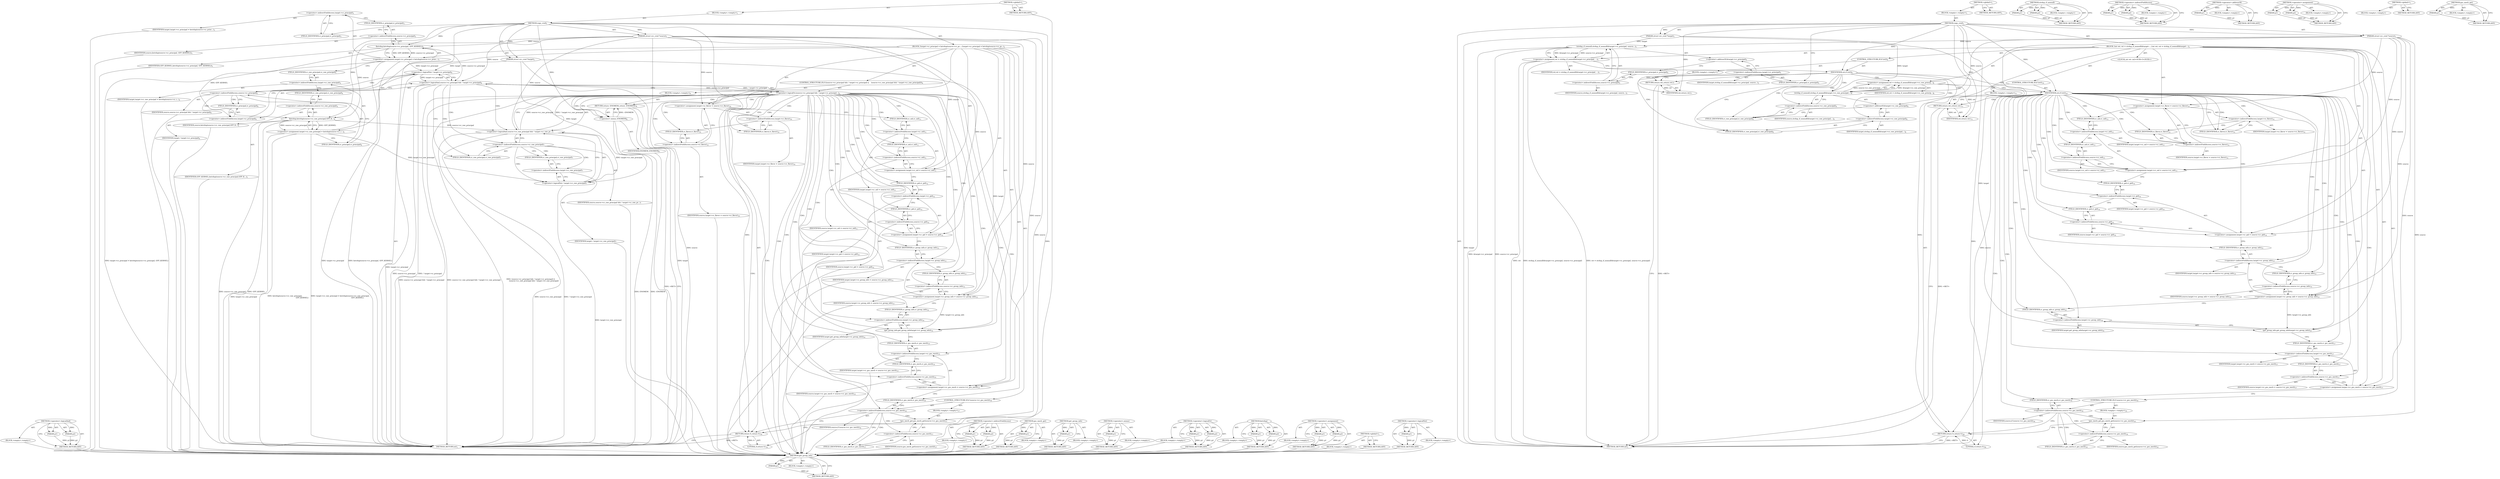 digraph "&lt;operator&gt;.logicalNot" {
vulnerable_131 [label=<(METHOD,get_group_info)>];
vulnerable_132 [label=<(PARAM,p1)>];
vulnerable_133 [label=<(BLOCK,&lt;empty&gt;,&lt;empty&gt;)>];
vulnerable_134 [label=<(METHOD_RETURN,ANY)>];
vulnerable_6 [label=<(METHOD,&lt;global&gt;)<SUB>1</SUB>>];
vulnerable_7 [label=<(BLOCK,&lt;empty&gt;,&lt;empty&gt;)<SUB>1</SUB>>];
vulnerable_8 [label=<(METHOD,copy_cred)<SUB>1</SUB>>];
vulnerable_9 [label=<(PARAM,struct svc_cred *target)<SUB>1</SUB>>];
vulnerable_10 [label=<(PARAM,struct svc_cred *source)<SUB>1</SUB>>];
vulnerable_11 [label=<(BLOCK,{
	int ret;
 
	ret = strdup_if_nonnull(&amp;target-...,{
	int ret;
 
	ret = strdup_if_nonnull(&amp;target-...)<SUB>2</SUB>>];
vulnerable_12 [label="<(LOCAL,int ret: int)<SUB>3</SUB>>"];
vulnerable_13 [label=<(&lt;operator&gt;.assignment,ret = strdup_if_nonnull(&amp;target-&gt;cr_principal, ...)<SUB>5</SUB>>];
vulnerable_14 [label=<(IDENTIFIER,ret,ret = strdup_if_nonnull(&amp;target-&gt;cr_principal, ...)<SUB>5</SUB>>];
vulnerable_15 [label=<(strdup_if_nonnull,strdup_if_nonnull(&amp;target-&gt;cr_principal, source...)<SUB>5</SUB>>];
vulnerable_16 [label=<(&lt;operator&gt;.addressOf,&amp;target-&gt;cr_principal)<SUB>5</SUB>>];
vulnerable_17 [label=<(&lt;operator&gt;.indirectFieldAccess,target-&gt;cr_principal)<SUB>5</SUB>>];
vulnerable_18 [label=<(IDENTIFIER,target,strdup_if_nonnull(&amp;target-&gt;cr_principal, source...)<SUB>5</SUB>>];
vulnerable_19 [label=<(FIELD_IDENTIFIER,cr_principal,cr_principal)<SUB>5</SUB>>];
vulnerable_20 [label=<(&lt;operator&gt;.indirectFieldAccess,source-&gt;cr_principal)<SUB>5</SUB>>];
vulnerable_21 [label=<(IDENTIFIER,source,strdup_if_nonnull(&amp;target-&gt;cr_principal, source...)<SUB>5</SUB>>];
vulnerable_22 [label=<(FIELD_IDENTIFIER,cr_principal,cr_principal)<SUB>5</SUB>>];
vulnerable_23 [label=<(CONTROL_STRUCTURE,IF,if (ret))<SUB>6</SUB>>];
vulnerable_24 [label=<(IDENTIFIER,ret,if (ret))<SUB>6</SUB>>];
vulnerable_25 [label=<(BLOCK,&lt;empty&gt;,&lt;empty&gt;)<SUB>7</SUB>>];
vulnerable_26 [label=<(RETURN,return ret;,return ret;)<SUB>7</SUB>>];
vulnerable_27 [label=<(IDENTIFIER,ret,return ret;)<SUB>7</SUB>>];
vulnerable_28 [label=<(&lt;operator&gt;.assignment,ret = strdup_if_nonnull(&amp;target-&gt;cr_raw_princip...)<SUB>8</SUB>>];
vulnerable_29 [label=<(IDENTIFIER,ret,ret = strdup_if_nonnull(&amp;target-&gt;cr_raw_princip...)<SUB>8</SUB>>];
vulnerable_30 [label=<(strdup_if_nonnull,strdup_if_nonnull(&amp;target-&gt;cr_raw_principal,
		...)<SUB>8</SUB>>];
vulnerable_31 [label=<(&lt;operator&gt;.addressOf,&amp;target-&gt;cr_raw_principal)<SUB>8</SUB>>];
vulnerable_32 [label=<(&lt;operator&gt;.indirectFieldAccess,target-&gt;cr_raw_principal)<SUB>8</SUB>>];
vulnerable_33 [label=<(IDENTIFIER,target,strdup_if_nonnull(&amp;target-&gt;cr_raw_principal,
		...)<SUB>8</SUB>>];
vulnerable_34 [label=<(FIELD_IDENTIFIER,cr_raw_principal,cr_raw_principal)<SUB>8</SUB>>];
vulnerable_35 [label=<(&lt;operator&gt;.indirectFieldAccess,source-&gt;cr_raw_principal)<SUB>9</SUB>>];
vulnerable_36 [label=<(IDENTIFIER,source,strdup_if_nonnull(&amp;target-&gt;cr_raw_principal,
		...)<SUB>9</SUB>>];
vulnerable_37 [label=<(FIELD_IDENTIFIER,cr_raw_principal,cr_raw_principal)<SUB>9</SUB>>];
vulnerable_38 [label=<(CONTROL_STRUCTURE,IF,if (ret))<SUB>10</SUB>>];
vulnerable_39 [label=<(IDENTIFIER,ret,if (ret))<SUB>10</SUB>>];
vulnerable_40 [label=<(BLOCK,&lt;empty&gt;,&lt;empty&gt;)<SUB>11</SUB>>];
vulnerable_41 [label=<(RETURN,return ret;,return ret;)<SUB>11</SUB>>];
vulnerable_42 [label=<(IDENTIFIER,ret,return ret;)<SUB>11</SUB>>];
vulnerable_43 [label=<(&lt;operator&gt;.assignment,target-&gt;cr_flavor = source-&gt;cr_flavor)<SUB>12</SUB>>];
vulnerable_44 [label=<(&lt;operator&gt;.indirectFieldAccess,target-&gt;cr_flavor)<SUB>12</SUB>>];
vulnerable_45 [label=<(IDENTIFIER,target,target-&gt;cr_flavor = source-&gt;cr_flavor)<SUB>12</SUB>>];
vulnerable_46 [label=<(FIELD_IDENTIFIER,cr_flavor,cr_flavor)<SUB>12</SUB>>];
vulnerable_47 [label=<(&lt;operator&gt;.indirectFieldAccess,source-&gt;cr_flavor)<SUB>12</SUB>>];
vulnerable_48 [label=<(IDENTIFIER,source,target-&gt;cr_flavor = source-&gt;cr_flavor)<SUB>12</SUB>>];
vulnerable_49 [label=<(FIELD_IDENTIFIER,cr_flavor,cr_flavor)<SUB>12</SUB>>];
vulnerable_50 [label=<(&lt;operator&gt;.assignment,target-&gt;cr_uid = source-&gt;cr_uid)<SUB>13</SUB>>];
vulnerable_51 [label=<(&lt;operator&gt;.indirectFieldAccess,target-&gt;cr_uid)<SUB>13</SUB>>];
vulnerable_52 [label=<(IDENTIFIER,target,target-&gt;cr_uid = source-&gt;cr_uid)<SUB>13</SUB>>];
vulnerable_53 [label=<(FIELD_IDENTIFIER,cr_uid,cr_uid)<SUB>13</SUB>>];
vulnerable_54 [label=<(&lt;operator&gt;.indirectFieldAccess,source-&gt;cr_uid)<SUB>13</SUB>>];
vulnerable_55 [label=<(IDENTIFIER,source,target-&gt;cr_uid = source-&gt;cr_uid)<SUB>13</SUB>>];
vulnerable_56 [label=<(FIELD_IDENTIFIER,cr_uid,cr_uid)<SUB>13</SUB>>];
vulnerable_57 [label=<(&lt;operator&gt;.assignment,target-&gt;cr_gid = source-&gt;cr_gid)<SUB>14</SUB>>];
vulnerable_58 [label=<(&lt;operator&gt;.indirectFieldAccess,target-&gt;cr_gid)<SUB>14</SUB>>];
vulnerable_59 [label=<(IDENTIFIER,target,target-&gt;cr_gid = source-&gt;cr_gid)<SUB>14</SUB>>];
vulnerable_60 [label=<(FIELD_IDENTIFIER,cr_gid,cr_gid)<SUB>14</SUB>>];
vulnerable_61 [label=<(&lt;operator&gt;.indirectFieldAccess,source-&gt;cr_gid)<SUB>14</SUB>>];
vulnerable_62 [label=<(IDENTIFIER,source,target-&gt;cr_gid = source-&gt;cr_gid)<SUB>14</SUB>>];
vulnerable_63 [label=<(FIELD_IDENTIFIER,cr_gid,cr_gid)<SUB>14</SUB>>];
vulnerable_64 [label=<(&lt;operator&gt;.assignment,target-&gt;cr_group_info = source-&gt;cr_group_info)<SUB>15</SUB>>];
vulnerable_65 [label=<(&lt;operator&gt;.indirectFieldAccess,target-&gt;cr_group_info)<SUB>15</SUB>>];
vulnerable_66 [label=<(IDENTIFIER,target,target-&gt;cr_group_info = source-&gt;cr_group_info)<SUB>15</SUB>>];
vulnerable_67 [label=<(FIELD_IDENTIFIER,cr_group_info,cr_group_info)<SUB>15</SUB>>];
vulnerable_68 [label=<(&lt;operator&gt;.indirectFieldAccess,source-&gt;cr_group_info)<SUB>15</SUB>>];
vulnerable_69 [label=<(IDENTIFIER,source,target-&gt;cr_group_info = source-&gt;cr_group_info)<SUB>15</SUB>>];
vulnerable_70 [label=<(FIELD_IDENTIFIER,cr_group_info,cr_group_info)<SUB>15</SUB>>];
vulnerable_71 [label=<(get_group_info,get_group_info(target-&gt;cr_group_info))<SUB>16</SUB>>];
vulnerable_72 [label=<(&lt;operator&gt;.indirectFieldAccess,target-&gt;cr_group_info)<SUB>16</SUB>>];
vulnerable_73 [label=<(IDENTIFIER,target,get_group_info(target-&gt;cr_group_info))<SUB>16</SUB>>];
vulnerable_74 [label=<(FIELD_IDENTIFIER,cr_group_info,cr_group_info)<SUB>16</SUB>>];
vulnerable_75 [label=<(&lt;operator&gt;.assignment,target-&gt;cr_gss_mech = source-&gt;cr_gss_mech)<SUB>17</SUB>>];
vulnerable_76 [label=<(&lt;operator&gt;.indirectFieldAccess,target-&gt;cr_gss_mech)<SUB>17</SUB>>];
vulnerable_77 [label=<(IDENTIFIER,target,target-&gt;cr_gss_mech = source-&gt;cr_gss_mech)<SUB>17</SUB>>];
vulnerable_78 [label=<(FIELD_IDENTIFIER,cr_gss_mech,cr_gss_mech)<SUB>17</SUB>>];
vulnerable_79 [label=<(&lt;operator&gt;.indirectFieldAccess,source-&gt;cr_gss_mech)<SUB>17</SUB>>];
vulnerable_80 [label=<(IDENTIFIER,source,target-&gt;cr_gss_mech = source-&gt;cr_gss_mech)<SUB>17</SUB>>];
vulnerable_81 [label=<(FIELD_IDENTIFIER,cr_gss_mech,cr_gss_mech)<SUB>17</SUB>>];
vulnerable_82 [label=<(CONTROL_STRUCTURE,IF,if (source-&gt;cr_gss_mech))<SUB>18</SUB>>];
vulnerable_83 [label=<(&lt;operator&gt;.indirectFieldAccess,source-&gt;cr_gss_mech)<SUB>18</SUB>>];
vulnerable_84 [label=<(IDENTIFIER,source,if (source-&gt;cr_gss_mech))<SUB>18</SUB>>];
vulnerable_85 [label=<(FIELD_IDENTIFIER,cr_gss_mech,cr_gss_mech)<SUB>18</SUB>>];
vulnerable_86 [label=<(BLOCK,&lt;empty&gt;,&lt;empty&gt;)<SUB>19</SUB>>];
vulnerable_87 [label=<(gss_mech_get,gss_mech_get(source-&gt;cr_gss_mech))<SUB>19</SUB>>];
vulnerable_88 [label=<(&lt;operator&gt;.indirectFieldAccess,source-&gt;cr_gss_mech)<SUB>19</SUB>>];
vulnerable_89 [label=<(IDENTIFIER,source,gss_mech_get(source-&gt;cr_gss_mech))<SUB>19</SUB>>];
vulnerable_90 [label=<(FIELD_IDENTIFIER,cr_gss_mech,cr_gss_mech)<SUB>19</SUB>>];
vulnerable_91 [label=<(RETURN,return 0;,return 0;)<SUB>20</SUB>>];
vulnerable_92 [label=<(LITERAL,0,return 0;)<SUB>20</SUB>>];
vulnerable_93 [label=<(METHOD_RETURN,int)<SUB>1</SUB>>];
vulnerable_95 [label=<(METHOD_RETURN,ANY)<SUB>1</SUB>>];
vulnerable_117 [label=<(METHOD,strdup_if_nonnull)>];
vulnerable_118 [label=<(PARAM,p1)>];
vulnerable_119 [label=<(PARAM,p2)>];
vulnerable_120 [label=<(BLOCK,&lt;empty&gt;,&lt;empty&gt;)>];
vulnerable_121 [label=<(METHOD_RETURN,ANY)>];
vulnerable_126 [label=<(METHOD,&lt;operator&gt;.indirectFieldAccess)>];
vulnerable_127 [label=<(PARAM,p1)>];
vulnerable_128 [label=<(PARAM,p2)>];
vulnerable_129 [label=<(BLOCK,&lt;empty&gt;,&lt;empty&gt;)>];
vulnerable_130 [label=<(METHOD_RETURN,ANY)>];
vulnerable_122 [label=<(METHOD,&lt;operator&gt;.addressOf)>];
vulnerable_123 [label=<(PARAM,p1)>];
vulnerable_124 [label=<(BLOCK,&lt;empty&gt;,&lt;empty&gt;)>];
vulnerable_125 [label=<(METHOD_RETURN,ANY)>];
vulnerable_112 [label=<(METHOD,&lt;operator&gt;.assignment)>];
vulnerable_113 [label=<(PARAM,p1)>];
vulnerable_114 [label=<(PARAM,p2)>];
vulnerable_115 [label=<(BLOCK,&lt;empty&gt;,&lt;empty&gt;)>];
vulnerable_116 [label=<(METHOD_RETURN,ANY)>];
vulnerable_106 [label=<(METHOD,&lt;global&gt;)<SUB>1</SUB>>];
vulnerable_107 [label=<(BLOCK,&lt;empty&gt;,&lt;empty&gt;)>];
vulnerable_108 [label=<(METHOD_RETURN,ANY)>];
vulnerable_135 [label=<(METHOD,gss_mech_get)>];
vulnerable_136 [label=<(PARAM,p1)>];
vulnerable_137 [label=<(BLOCK,&lt;empty&gt;,&lt;empty&gt;)>];
vulnerable_138 [label=<(METHOD_RETURN,ANY)>];
fixed_141 [label=<(METHOD,&lt;operator&gt;.logicalAnd)>];
fixed_142 [label=<(PARAM,p1)>];
fixed_143 [label=<(PARAM,p2)>];
fixed_144 [label=<(BLOCK,&lt;empty&gt;,&lt;empty&gt;)>];
fixed_145 [label=<(METHOD_RETURN,ANY)>];
fixed_6 [label=<(METHOD,&lt;global&gt;)<SUB>1</SUB>>];
fixed_7 [label=<(BLOCK,&lt;empty&gt;,&lt;empty&gt;)<SUB>1</SUB>>];
fixed_8 [label=<(METHOD,copy_cred)<SUB>1</SUB>>];
fixed_9 [label=<(PARAM,struct svc_cred *target)<SUB>1</SUB>>];
fixed_10 [label=<(PARAM,struct svc_cred *source)<SUB>1</SUB>>];
fixed_11 [label=<(BLOCK,{
	target-&gt;cr_principal = kstrdup(source-&gt;cr_pr...,{
	target-&gt;cr_principal = kstrdup(source-&gt;cr_pr...)<SUB>2</SUB>>];
fixed_12 [label=<(&lt;operator&gt;.assignment,target-&gt;cr_principal = kstrdup(source-&gt;cr_princ...)<SUB>3</SUB>>];
fixed_13 [label=<(&lt;operator&gt;.indirectFieldAccess,target-&gt;cr_principal)<SUB>3</SUB>>];
fixed_14 [label=<(IDENTIFIER,target,target-&gt;cr_principal = kstrdup(source-&gt;cr_princ...)<SUB>3</SUB>>];
fixed_15 [label=<(FIELD_IDENTIFIER,cr_principal,cr_principal)<SUB>3</SUB>>];
fixed_16 [label=<(kstrdup,kstrdup(source-&gt;cr_principal, GFP_KERNEL))<SUB>3</SUB>>];
fixed_17 [label=<(&lt;operator&gt;.indirectFieldAccess,source-&gt;cr_principal)<SUB>3</SUB>>];
fixed_18 [label=<(IDENTIFIER,source,kstrdup(source-&gt;cr_principal, GFP_KERNEL))<SUB>3</SUB>>];
fixed_19 [label=<(FIELD_IDENTIFIER,cr_principal,cr_principal)<SUB>3</SUB>>];
fixed_20 [label=<(IDENTIFIER,GFP_KERNEL,kstrdup(source-&gt;cr_principal, GFP_KERNEL))<SUB>3</SUB>>];
fixed_21 [label=<(&lt;operator&gt;.assignment,target-&gt;cr_raw_principal = kstrdup(source-&gt;cr_r...)<SUB>4</SUB>>];
fixed_22 [label=<(&lt;operator&gt;.indirectFieldAccess,target-&gt;cr_raw_principal)<SUB>4</SUB>>];
fixed_23 [label=<(IDENTIFIER,target,target-&gt;cr_raw_principal = kstrdup(source-&gt;cr_r...)<SUB>4</SUB>>];
fixed_24 [label=<(FIELD_IDENTIFIER,cr_raw_principal,cr_raw_principal)<SUB>4</SUB>>];
fixed_25 [label=<(kstrdup,kstrdup(source-&gt;cr_raw_principal,
								GFP_K...)<SUB>4</SUB>>];
fixed_26 [label=<(&lt;operator&gt;.indirectFieldAccess,source-&gt;cr_raw_principal)<SUB>4</SUB>>];
fixed_27 [label=<(IDENTIFIER,source,kstrdup(source-&gt;cr_raw_principal,
								GFP_K...)<SUB>4</SUB>>];
fixed_28 [label=<(FIELD_IDENTIFIER,cr_raw_principal,cr_raw_principal)<SUB>4</SUB>>];
fixed_29 [label=<(IDENTIFIER,GFP_KERNEL,kstrdup(source-&gt;cr_raw_principal,
								GFP_K...)<SUB>5</SUB>>];
fixed_30 [label=<(CONTROL_STRUCTURE,IF,if ((source-&gt;cr_principal &amp;&amp; ! target-&gt;cr_principal) ||
	    (source-&gt;cr_raw_principal &amp;&amp; ! target-&gt;cr_raw_principal)))<SUB>6</SUB>>];
fixed_31 [label=<(&lt;operator&gt;.logicalOr,(source-&gt;cr_principal &amp;&amp; ! target-&gt;cr_principal...)<SUB>6</SUB>>];
fixed_32 [label=<(&lt;operator&gt;.logicalAnd,source-&gt;cr_principal &amp;&amp; ! target-&gt;cr_principal)<SUB>6</SUB>>];
fixed_33 [label=<(&lt;operator&gt;.indirectFieldAccess,source-&gt;cr_principal)<SUB>6</SUB>>];
fixed_34 [label=<(IDENTIFIER,source,source-&gt;cr_principal &amp;&amp; ! target-&gt;cr_principal)<SUB>6</SUB>>];
fixed_35 [label=<(FIELD_IDENTIFIER,cr_principal,cr_principal)<SUB>6</SUB>>];
fixed_36 [label=<(&lt;operator&gt;.logicalNot,! target-&gt;cr_principal)<SUB>6</SUB>>];
fixed_37 [label=<(&lt;operator&gt;.indirectFieldAccess,target-&gt;cr_principal)<SUB>6</SUB>>];
fixed_38 [label=<(IDENTIFIER,target,! target-&gt;cr_principal)<SUB>6</SUB>>];
fixed_39 [label=<(FIELD_IDENTIFIER,cr_principal,cr_principal)<SUB>6</SUB>>];
fixed_40 [label=<(&lt;operator&gt;.logicalAnd,source-&gt;cr_raw_principal &amp;&amp; ! target-&gt;cr_raw_pr...)<SUB>7</SUB>>];
fixed_41 [label=<(&lt;operator&gt;.indirectFieldAccess,source-&gt;cr_raw_principal)<SUB>7</SUB>>];
fixed_42 [label=<(IDENTIFIER,source,source-&gt;cr_raw_principal &amp;&amp; ! target-&gt;cr_raw_pr...)<SUB>7</SUB>>];
fixed_43 [label=<(FIELD_IDENTIFIER,cr_raw_principal,cr_raw_principal)<SUB>7</SUB>>];
fixed_44 [label=<(&lt;operator&gt;.logicalNot,! target-&gt;cr_raw_principal)<SUB>7</SUB>>];
fixed_45 [label=<(&lt;operator&gt;.indirectFieldAccess,target-&gt;cr_raw_principal)<SUB>7</SUB>>];
fixed_46 [label=<(IDENTIFIER,target,! target-&gt;cr_raw_principal)<SUB>7</SUB>>];
fixed_47 [label=<(FIELD_IDENTIFIER,cr_raw_principal,cr_raw_principal)<SUB>7</SUB>>];
fixed_48 [label=<(BLOCK,&lt;empty&gt;,&lt;empty&gt;)<SUB>8</SUB>>];
fixed_49 [label=<(RETURN,return -ENOMEM;,return -ENOMEM;)<SUB>8</SUB>>];
fixed_50 [label=<(&lt;operator&gt;.minus,-ENOMEM)<SUB>8</SUB>>];
fixed_51 [label=<(IDENTIFIER,ENOMEM,-ENOMEM)<SUB>8</SUB>>];
fixed_52 [label=<(&lt;operator&gt;.assignment,target-&gt;cr_flavor = source-&gt;cr_flavor)<SUB>10</SUB>>];
fixed_53 [label=<(&lt;operator&gt;.indirectFieldAccess,target-&gt;cr_flavor)<SUB>10</SUB>>];
fixed_54 [label=<(IDENTIFIER,target,target-&gt;cr_flavor = source-&gt;cr_flavor)<SUB>10</SUB>>];
fixed_55 [label=<(FIELD_IDENTIFIER,cr_flavor,cr_flavor)<SUB>10</SUB>>];
fixed_56 [label=<(&lt;operator&gt;.indirectFieldAccess,source-&gt;cr_flavor)<SUB>10</SUB>>];
fixed_57 [label=<(IDENTIFIER,source,target-&gt;cr_flavor = source-&gt;cr_flavor)<SUB>10</SUB>>];
fixed_58 [label=<(FIELD_IDENTIFIER,cr_flavor,cr_flavor)<SUB>10</SUB>>];
fixed_59 [label=<(&lt;operator&gt;.assignment,target-&gt;cr_uid = source-&gt;cr_uid)<SUB>11</SUB>>];
fixed_60 [label=<(&lt;operator&gt;.indirectFieldAccess,target-&gt;cr_uid)<SUB>11</SUB>>];
fixed_61 [label=<(IDENTIFIER,target,target-&gt;cr_uid = source-&gt;cr_uid)<SUB>11</SUB>>];
fixed_62 [label=<(FIELD_IDENTIFIER,cr_uid,cr_uid)<SUB>11</SUB>>];
fixed_63 [label=<(&lt;operator&gt;.indirectFieldAccess,source-&gt;cr_uid)<SUB>11</SUB>>];
fixed_64 [label=<(IDENTIFIER,source,target-&gt;cr_uid = source-&gt;cr_uid)<SUB>11</SUB>>];
fixed_65 [label=<(FIELD_IDENTIFIER,cr_uid,cr_uid)<SUB>11</SUB>>];
fixed_66 [label=<(&lt;operator&gt;.assignment,target-&gt;cr_gid = source-&gt;cr_gid)<SUB>12</SUB>>];
fixed_67 [label=<(&lt;operator&gt;.indirectFieldAccess,target-&gt;cr_gid)<SUB>12</SUB>>];
fixed_68 [label=<(IDENTIFIER,target,target-&gt;cr_gid = source-&gt;cr_gid)<SUB>12</SUB>>];
fixed_69 [label=<(FIELD_IDENTIFIER,cr_gid,cr_gid)<SUB>12</SUB>>];
fixed_70 [label=<(&lt;operator&gt;.indirectFieldAccess,source-&gt;cr_gid)<SUB>12</SUB>>];
fixed_71 [label=<(IDENTIFIER,source,target-&gt;cr_gid = source-&gt;cr_gid)<SUB>12</SUB>>];
fixed_72 [label=<(FIELD_IDENTIFIER,cr_gid,cr_gid)<SUB>12</SUB>>];
fixed_73 [label=<(&lt;operator&gt;.assignment,target-&gt;cr_group_info = source-&gt;cr_group_info)<SUB>13</SUB>>];
fixed_74 [label=<(&lt;operator&gt;.indirectFieldAccess,target-&gt;cr_group_info)<SUB>13</SUB>>];
fixed_75 [label=<(IDENTIFIER,target,target-&gt;cr_group_info = source-&gt;cr_group_info)<SUB>13</SUB>>];
fixed_76 [label=<(FIELD_IDENTIFIER,cr_group_info,cr_group_info)<SUB>13</SUB>>];
fixed_77 [label=<(&lt;operator&gt;.indirectFieldAccess,source-&gt;cr_group_info)<SUB>13</SUB>>];
fixed_78 [label=<(IDENTIFIER,source,target-&gt;cr_group_info = source-&gt;cr_group_info)<SUB>13</SUB>>];
fixed_79 [label=<(FIELD_IDENTIFIER,cr_group_info,cr_group_info)<SUB>13</SUB>>];
fixed_80 [label=<(get_group_info,get_group_info(target-&gt;cr_group_info))<SUB>14</SUB>>];
fixed_81 [label=<(&lt;operator&gt;.indirectFieldAccess,target-&gt;cr_group_info)<SUB>14</SUB>>];
fixed_82 [label=<(IDENTIFIER,target,get_group_info(target-&gt;cr_group_info))<SUB>14</SUB>>];
fixed_83 [label=<(FIELD_IDENTIFIER,cr_group_info,cr_group_info)<SUB>14</SUB>>];
fixed_84 [label=<(&lt;operator&gt;.assignment,target-&gt;cr_gss_mech = source-&gt;cr_gss_mech)<SUB>15</SUB>>];
fixed_85 [label=<(&lt;operator&gt;.indirectFieldAccess,target-&gt;cr_gss_mech)<SUB>15</SUB>>];
fixed_86 [label=<(IDENTIFIER,target,target-&gt;cr_gss_mech = source-&gt;cr_gss_mech)<SUB>15</SUB>>];
fixed_87 [label=<(FIELD_IDENTIFIER,cr_gss_mech,cr_gss_mech)<SUB>15</SUB>>];
fixed_88 [label=<(&lt;operator&gt;.indirectFieldAccess,source-&gt;cr_gss_mech)<SUB>15</SUB>>];
fixed_89 [label=<(IDENTIFIER,source,target-&gt;cr_gss_mech = source-&gt;cr_gss_mech)<SUB>15</SUB>>];
fixed_90 [label=<(FIELD_IDENTIFIER,cr_gss_mech,cr_gss_mech)<SUB>15</SUB>>];
fixed_91 [label=<(CONTROL_STRUCTURE,IF,if (source-&gt;cr_gss_mech))<SUB>16</SUB>>];
fixed_92 [label=<(&lt;operator&gt;.indirectFieldAccess,source-&gt;cr_gss_mech)<SUB>16</SUB>>];
fixed_93 [label=<(IDENTIFIER,source,if (source-&gt;cr_gss_mech))<SUB>16</SUB>>];
fixed_94 [label=<(FIELD_IDENTIFIER,cr_gss_mech,cr_gss_mech)<SUB>16</SUB>>];
fixed_95 [label=<(BLOCK,&lt;empty&gt;,&lt;empty&gt;)<SUB>17</SUB>>];
fixed_96 [label=<(gss_mech_get,gss_mech_get(source-&gt;cr_gss_mech))<SUB>17</SUB>>];
fixed_97 [label=<(&lt;operator&gt;.indirectFieldAccess,source-&gt;cr_gss_mech)<SUB>17</SUB>>];
fixed_98 [label=<(IDENTIFIER,source,gss_mech_get(source-&gt;cr_gss_mech))<SUB>17</SUB>>];
fixed_99 [label=<(FIELD_IDENTIFIER,cr_gss_mech,cr_gss_mech)<SUB>17</SUB>>];
fixed_100 [label=<(RETURN,return 0;,return 0;)<SUB>18</SUB>>];
fixed_101 [label=<(LITERAL,0,return 0;)<SUB>18</SUB>>];
fixed_102 [label=<(METHOD_RETURN,int)<SUB>1</SUB>>];
fixed_104 [label=<(METHOD_RETURN,ANY)<SUB>1</SUB>>];
fixed_126 [label=<(METHOD,&lt;operator&gt;.indirectFieldAccess)>];
fixed_127 [label=<(PARAM,p1)>];
fixed_128 [label=<(PARAM,p2)>];
fixed_129 [label=<(BLOCK,&lt;empty&gt;,&lt;empty&gt;)>];
fixed_130 [label=<(METHOD_RETURN,ANY)>];
fixed_158 [label=<(METHOD,gss_mech_get)>];
fixed_159 [label=<(PARAM,p1)>];
fixed_160 [label=<(BLOCK,&lt;empty&gt;,&lt;empty&gt;)>];
fixed_161 [label=<(METHOD_RETURN,ANY)>];
fixed_154 [label=<(METHOD,get_group_info)>];
fixed_155 [label=<(PARAM,p1)>];
fixed_156 [label=<(BLOCK,&lt;empty&gt;,&lt;empty&gt;)>];
fixed_157 [label=<(METHOD_RETURN,ANY)>];
fixed_150 [label=<(METHOD,&lt;operator&gt;.minus)>];
fixed_151 [label=<(PARAM,p1)>];
fixed_152 [label=<(BLOCK,&lt;empty&gt;,&lt;empty&gt;)>];
fixed_153 [label=<(METHOD_RETURN,ANY)>];
fixed_136 [label=<(METHOD,&lt;operator&gt;.logicalOr)>];
fixed_137 [label=<(PARAM,p1)>];
fixed_138 [label=<(PARAM,p2)>];
fixed_139 [label=<(BLOCK,&lt;empty&gt;,&lt;empty&gt;)>];
fixed_140 [label=<(METHOD_RETURN,ANY)>];
fixed_131 [label=<(METHOD,kstrdup)>];
fixed_132 [label=<(PARAM,p1)>];
fixed_133 [label=<(PARAM,p2)>];
fixed_134 [label=<(BLOCK,&lt;empty&gt;,&lt;empty&gt;)>];
fixed_135 [label=<(METHOD_RETURN,ANY)>];
fixed_121 [label=<(METHOD,&lt;operator&gt;.assignment)>];
fixed_122 [label=<(PARAM,p1)>];
fixed_123 [label=<(PARAM,p2)>];
fixed_124 [label=<(BLOCK,&lt;empty&gt;,&lt;empty&gt;)>];
fixed_125 [label=<(METHOD_RETURN,ANY)>];
fixed_115 [label=<(METHOD,&lt;global&gt;)<SUB>1</SUB>>];
fixed_116 [label=<(BLOCK,&lt;empty&gt;,&lt;empty&gt;)>];
fixed_117 [label=<(METHOD_RETURN,ANY)>];
fixed_146 [label=<(METHOD,&lt;operator&gt;.logicalNot)>];
fixed_147 [label=<(PARAM,p1)>];
fixed_148 [label=<(BLOCK,&lt;empty&gt;,&lt;empty&gt;)>];
fixed_149 [label=<(METHOD_RETURN,ANY)>];
vulnerable_131 -> vulnerable_132  [key=0, label="AST: "];
vulnerable_131 -> vulnerable_132  [key=1, label="DDG: "];
vulnerable_131 -> vulnerable_133  [key=0, label="AST: "];
vulnerable_131 -> vulnerable_134  [key=0, label="AST: "];
vulnerable_131 -> vulnerable_134  [key=1, label="CFG: "];
vulnerable_132 -> vulnerable_134  [key=0, label="DDG: p1"];
vulnerable_6 -> vulnerable_7  [key=0, label="AST: "];
vulnerable_6 -> vulnerable_95  [key=0, label="AST: "];
vulnerable_6 -> vulnerable_95  [key=1, label="CFG: "];
vulnerable_7 -> vulnerable_8  [key=0, label="AST: "];
vulnerable_8 -> vulnerable_9  [key=0, label="AST: "];
vulnerable_8 -> vulnerable_9  [key=1, label="DDG: "];
vulnerable_8 -> vulnerable_10  [key=0, label="AST: "];
vulnerable_8 -> vulnerable_10  [key=1, label="DDG: "];
vulnerable_8 -> vulnerable_11  [key=0, label="AST: "];
vulnerable_8 -> vulnerable_93  [key=0, label="AST: "];
vulnerable_8 -> vulnerable_19  [key=0, label="CFG: "];
vulnerable_8 -> vulnerable_91  [key=0, label="DDG: "];
vulnerable_8 -> vulnerable_24  [key=0, label="DDG: "];
vulnerable_8 -> vulnerable_39  [key=0, label="DDG: "];
vulnerable_8 -> vulnerable_92  [key=0, label="DDG: "];
vulnerable_8 -> vulnerable_27  [key=0, label="DDG: "];
vulnerable_8 -> vulnerable_42  [key=0, label="DDG: "];
vulnerable_9 -> vulnerable_93  [key=0, label="DDG: target"];
vulnerable_9 -> vulnerable_71  [key=0, label="DDG: target"];
vulnerable_9 -> vulnerable_15  [key=0, label="DDG: target"];
vulnerable_9 -> vulnerable_30  [key=0, label="DDG: target"];
vulnerable_10 -> vulnerable_93  [key=0, label="DDG: source"];
vulnerable_10 -> vulnerable_43  [key=0, label="DDG: source"];
vulnerable_10 -> vulnerable_50  [key=0, label="DDG: source"];
vulnerable_10 -> vulnerable_57  [key=0, label="DDG: source"];
vulnerable_10 -> vulnerable_64  [key=0, label="DDG: source"];
vulnerable_10 -> vulnerable_75  [key=0, label="DDG: source"];
vulnerable_10 -> vulnerable_15  [key=0, label="DDG: source"];
vulnerable_10 -> vulnerable_30  [key=0, label="DDG: source"];
vulnerable_10 -> vulnerable_87  [key=0, label="DDG: source"];
vulnerable_11 -> vulnerable_12  [key=0, label="AST: "];
vulnerable_11 -> vulnerable_13  [key=0, label="AST: "];
vulnerable_11 -> vulnerable_23  [key=0, label="AST: "];
vulnerable_11 -> vulnerable_28  [key=0, label="AST: "];
vulnerable_11 -> vulnerable_38  [key=0, label="AST: "];
vulnerable_11 -> vulnerable_43  [key=0, label="AST: "];
vulnerable_11 -> vulnerable_50  [key=0, label="AST: "];
vulnerable_11 -> vulnerable_57  [key=0, label="AST: "];
vulnerable_11 -> vulnerable_64  [key=0, label="AST: "];
vulnerable_11 -> vulnerable_71  [key=0, label="AST: "];
vulnerable_11 -> vulnerable_75  [key=0, label="AST: "];
vulnerable_11 -> vulnerable_82  [key=0, label="AST: "];
vulnerable_11 -> vulnerable_91  [key=0, label="AST: "];
vulnerable_13 -> vulnerable_14  [key=0, label="AST: "];
vulnerable_13 -> vulnerable_15  [key=0, label="AST: "];
vulnerable_13 -> vulnerable_24  [key=0, label="CFG: "];
vulnerable_13 -> vulnerable_93  [key=0, label="DDG: ret"];
vulnerable_13 -> vulnerable_93  [key=1, label="DDG: strdup_if_nonnull(&amp;target-&gt;cr_principal, source-&gt;cr_principal)"];
vulnerable_13 -> vulnerable_93  [key=2, label="DDG: ret = strdup_if_nonnull(&amp;target-&gt;cr_principal, source-&gt;cr_principal)"];
vulnerable_13 -> vulnerable_27  [key=0, label="DDG: ret"];
vulnerable_15 -> vulnerable_16  [key=0, label="AST: "];
vulnerable_15 -> vulnerable_20  [key=0, label="AST: "];
vulnerable_15 -> vulnerable_13  [key=0, label="CFG: "];
vulnerable_15 -> vulnerable_13  [key=1, label="DDG: &amp;target-&gt;cr_principal"];
vulnerable_15 -> vulnerable_13  [key=2, label="DDG: source-&gt;cr_principal"];
vulnerable_15 -> vulnerable_93  [key=0, label="DDG: &amp;target-&gt;cr_principal"];
vulnerable_15 -> vulnerable_93  [key=1, label="DDG: source-&gt;cr_principal"];
vulnerable_16 -> vulnerable_17  [key=0, label="AST: "];
vulnerable_16 -> vulnerable_22  [key=0, label="CFG: "];
vulnerable_17 -> vulnerable_18  [key=0, label="AST: "];
vulnerable_17 -> vulnerable_19  [key=0, label="AST: "];
vulnerable_17 -> vulnerable_16  [key=0, label="CFG: "];
vulnerable_19 -> vulnerable_17  [key=0, label="CFG: "];
vulnerable_20 -> vulnerable_21  [key=0, label="AST: "];
vulnerable_20 -> vulnerable_22  [key=0, label="AST: "];
vulnerable_20 -> vulnerable_15  [key=0, label="CFG: "];
vulnerable_22 -> vulnerable_20  [key=0, label="CFG: "];
vulnerable_23 -> vulnerable_24  [key=0, label="AST: "];
vulnerable_23 -> vulnerable_25  [key=0, label="AST: "];
vulnerable_24 -> vulnerable_26  [key=0, label="CFG: "];
vulnerable_24 -> vulnerable_26  [key=1, label="CDG: "];
vulnerable_24 -> vulnerable_34  [key=0, label="CFG: "];
vulnerable_24 -> vulnerable_34  [key=1, label="CDG: "];
vulnerable_24 -> vulnerable_30  [key=0, label="CDG: "];
vulnerable_24 -> vulnerable_32  [key=0, label="CDG: "];
vulnerable_24 -> vulnerable_28  [key=0, label="CDG: "];
vulnerable_24 -> vulnerable_37  [key=0, label="CDG: "];
vulnerable_24 -> vulnerable_35  [key=0, label="CDG: "];
vulnerable_24 -> vulnerable_39  [key=0, label="CDG: "];
vulnerable_24 -> vulnerable_31  [key=0, label="CDG: "];
vulnerable_25 -> vulnerable_26  [key=0, label="AST: "];
vulnerable_26 -> vulnerable_27  [key=0, label="AST: "];
vulnerable_26 -> vulnerable_93  [key=0, label="CFG: "];
vulnerable_26 -> vulnerable_93  [key=1, label="DDG: &lt;RET&gt;"];
vulnerable_27 -> vulnerable_26  [key=0, label="DDG: ret"];
vulnerable_28 -> vulnerable_29  [key=0, label="AST: "];
vulnerable_28 -> vulnerable_30  [key=0, label="AST: "];
vulnerable_28 -> vulnerable_39  [key=0, label="CFG: "];
vulnerable_28 -> vulnerable_42  [key=0, label="DDG: ret"];
vulnerable_30 -> vulnerable_31  [key=0, label="AST: "];
vulnerable_30 -> vulnerable_35  [key=0, label="AST: "];
vulnerable_30 -> vulnerable_28  [key=0, label="CFG: "];
vulnerable_30 -> vulnerable_28  [key=1, label="DDG: &amp;target-&gt;cr_raw_principal"];
vulnerable_30 -> vulnerable_28  [key=2, label="DDG: source-&gt;cr_raw_principal"];
vulnerable_31 -> vulnerable_32  [key=0, label="AST: "];
vulnerable_31 -> vulnerable_37  [key=0, label="CFG: "];
vulnerable_32 -> vulnerable_33  [key=0, label="AST: "];
vulnerable_32 -> vulnerable_34  [key=0, label="AST: "];
vulnerable_32 -> vulnerable_31  [key=0, label="CFG: "];
vulnerable_34 -> vulnerable_32  [key=0, label="CFG: "];
vulnerable_35 -> vulnerable_36  [key=0, label="AST: "];
vulnerable_35 -> vulnerable_37  [key=0, label="AST: "];
vulnerable_35 -> vulnerable_30  [key=0, label="CFG: "];
vulnerable_37 -> vulnerable_35  [key=0, label="CFG: "];
vulnerable_38 -> vulnerable_39  [key=0, label="AST: "];
vulnerable_38 -> vulnerable_40  [key=0, label="AST: "];
vulnerable_39 -> vulnerable_41  [key=0, label="CFG: "];
vulnerable_39 -> vulnerable_41  [key=1, label="CDG: "];
vulnerable_39 -> vulnerable_46  [key=0, label="CFG: "];
vulnerable_39 -> vulnerable_46  [key=1, label="CDG: "];
vulnerable_39 -> vulnerable_47  [key=0, label="CDG: "];
vulnerable_39 -> vulnerable_68  [key=0, label="CDG: "];
vulnerable_39 -> vulnerable_49  [key=0, label="CDG: "];
vulnerable_39 -> vulnerable_60  [key=0, label="CDG: "];
vulnerable_39 -> vulnerable_64  [key=0, label="CDG: "];
vulnerable_39 -> vulnerable_51  [key=0, label="CDG: "];
vulnerable_39 -> vulnerable_57  [key=0, label="CDG: "];
vulnerable_39 -> vulnerable_75  [key=0, label="CDG: "];
vulnerable_39 -> vulnerable_81  [key=0, label="CDG: "];
vulnerable_39 -> vulnerable_85  [key=0, label="CDG: "];
vulnerable_39 -> vulnerable_72  [key=0, label="CDG: "];
vulnerable_39 -> vulnerable_56  [key=0, label="CDG: "];
vulnerable_39 -> vulnerable_67  [key=0, label="CDG: "];
vulnerable_39 -> vulnerable_74  [key=0, label="CDG: "];
vulnerable_39 -> vulnerable_76  [key=0, label="CDG: "];
vulnerable_39 -> vulnerable_65  [key=0, label="CDG: "];
vulnerable_39 -> vulnerable_50  [key=0, label="CDG: "];
vulnerable_39 -> vulnerable_91  [key=0, label="CDG: "];
vulnerable_39 -> vulnerable_44  [key=0, label="CDG: "];
vulnerable_39 -> vulnerable_54  [key=0, label="CDG: "];
vulnerable_39 -> vulnerable_79  [key=0, label="CDG: "];
vulnerable_39 -> vulnerable_43  [key=0, label="CDG: "];
vulnerable_39 -> vulnerable_58  [key=0, label="CDG: "];
vulnerable_39 -> vulnerable_61  [key=0, label="CDG: "];
vulnerable_39 -> vulnerable_83  [key=0, label="CDG: "];
vulnerable_39 -> vulnerable_71  [key=0, label="CDG: "];
vulnerable_39 -> vulnerable_53  [key=0, label="CDG: "];
vulnerable_39 -> vulnerable_70  [key=0, label="CDG: "];
vulnerable_39 -> vulnerable_63  [key=0, label="CDG: "];
vulnerable_39 -> vulnerable_78  [key=0, label="CDG: "];
vulnerable_40 -> vulnerable_41  [key=0, label="AST: "];
vulnerable_41 -> vulnerable_42  [key=0, label="AST: "];
vulnerable_41 -> vulnerable_93  [key=0, label="CFG: "];
vulnerable_41 -> vulnerable_93  [key=1, label="DDG: &lt;RET&gt;"];
vulnerable_42 -> vulnerable_41  [key=0, label="DDG: ret"];
vulnerable_43 -> vulnerable_44  [key=0, label="AST: "];
vulnerable_43 -> vulnerable_47  [key=0, label="AST: "];
vulnerable_43 -> vulnerable_53  [key=0, label="CFG: "];
vulnerable_44 -> vulnerable_45  [key=0, label="AST: "];
vulnerable_44 -> vulnerable_46  [key=0, label="AST: "];
vulnerable_44 -> vulnerable_49  [key=0, label="CFG: "];
vulnerable_46 -> vulnerable_44  [key=0, label="CFG: "];
vulnerable_47 -> vulnerable_48  [key=0, label="AST: "];
vulnerable_47 -> vulnerable_49  [key=0, label="AST: "];
vulnerable_47 -> vulnerable_43  [key=0, label="CFG: "];
vulnerable_49 -> vulnerable_47  [key=0, label="CFG: "];
vulnerable_50 -> vulnerable_51  [key=0, label="AST: "];
vulnerable_50 -> vulnerable_54  [key=0, label="AST: "];
vulnerable_50 -> vulnerable_60  [key=0, label="CFG: "];
vulnerable_51 -> vulnerable_52  [key=0, label="AST: "];
vulnerable_51 -> vulnerable_53  [key=0, label="AST: "];
vulnerable_51 -> vulnerable_56  [key=0, label="CFG: "];
vulnerable_53 -> vulnerable_51  [key=0, label="CFG: "];
vulnerable_54 -> vulnerable_55  [key=0, label="AST: "];
vulnerable_54 -> vulnerable_56  [key=0, label="AST: "];
vulnerable_54 -> vulnerable_50  [key=0, label="CFG: "];
vulnerable_56 -> vulnerable_54  [key=0, label="CFG: "];
vulnerable_57 -> vulnerable_58  [key=0, label="AST: "];
vulnerable_57 -> vulnerable_61  [key=0, label="AST: "];
vulnerable_57 -> vulnerable_67  [key=0, label="CFG: "];
vulnerable_58 -> vulnerable_59  [key=0, label="AST: "];
vulnerable_58 -> vulnerable_60  [key=0, label="AST: "];
vulnerable_58 -> vulnerable_63  [key=0, label="CFG: "];
vulnerable_60 -> vulnerable_58  [key=0, label="CFG: "];
vulnerable_61 -> vulnerable_62  [key=0, label="AST: "];
vulnerable_61 -> vulnerable_63  [key=0, label="AST: "];
vulnerable_61 -> vulnerable_57  [key=0, label="CFG: "];
vulnerable_63 -> vulnerable_61  [key=0, label="CFG: "];
vulnerable_64 -> vulnerable_65  [key=0, label="AST: "];
vulnerable_64 -> vulnerable_68  [key=0, label="AST: "];
vulnerable_64 -> vulnerable_74  [key=0, label="CFG: "];
vulnerable_64 -> vulnerable_71  [key=0, label="DDG: target-&gt;cr_group_info"];
vulnerable_65 -> vulnerable_66  [key=0, label="AST: "];
vulnerable_65 -> vulnerable_67  [key=0, label="AST: "];
vulnerable_65 -> vulnerable_70  [key=0, label="CFG: "];
vulnerable_67 -> vulnerable_65  [key=0, label="CFG: "];
vulnerable_68 -> vulnerable_69  [key=0, label="AST: "];
vulnerable_68 -> vulnerable_70  [key=0, label="AST: "];
vulnerable_68 -> vulnerable_64  [key=0, label="CFG: "];
vulnerable_70 -> vulnerable_68  [key=0, label="CFG: "];
vulnerable_71 -> vulnerable_72  [key=0, label="AST: "];
vulnerable_71 -> vulnerable_78  [key=0, label="CFG: "];
vulnerable_72 -> vulnerable_73  [key=0, label="AST: "];
vulnerable_72 -> vulnerable_74  [key=0, label="AST: "];
vulnerable_72 -> vulnerable_71  [key=0, label="CFG: "];
vulnerable_74 -> vulnerable_72  [key=0, label="CFG: "];
vulnerable_75 -> vulnerable_76  [key=0, label="AST: "];
vulnerable_75 -> vulnerable_79  [key=0, label="AST: "];
vulnerable_75 -> vulnerable_85  [key=0, label="CFG: "];
vulnerable_76 -> vulnerable_77  [key=0, label="AST: "];
vulnerable_76 -> vulnerable_78  [key=0, label="AST: "];
vulnerable_76 -> vulnerable_81  [key=0, label="CFG: "];
vulnerable_78 -> vulnerable_76  [key=0, label="CFG: "];
vulnerable_79 -> vulnerable_80  [key=0, label="AST: "];
vulnerable_79 -> vulnerable_81  [key=0, label="AST: "];
vulnerable_79 -> vulnerable_75  [key=0, label="CFG: "];
vulnerable_81 -> vulnerable_79  [key=0, label="CFG: "];
vulnerable_82 -> vulnerable_83  [key=0, label="AST: "];
vulnerable_82 -> vulnerable_86  [key=0, label="AST: "];
vulnerable_83 -> vulnerable_84  [key=0, label="AST: "];
vulnerable_83 -> vulnerable_85  [key=0, label="AST: "];
vulnerable_83 -> vulnerable_90  [key=0, label="CFG: "];
vulnerable_83 -> vulnerable_90  [key=1, label="CDG: "];
vulnerable_83 -> vulnerable_91  [key=0, label="CFG: "];
vulnerable_83 -> vulnerable_87  [key=0, label="CDG: "];
vulnerable_83 -> vulnerable_88  [key=0, label="CDG: "];
vulnerable_85 -> vulnerable_83  [key=0, label="CFG: "];
vulnerable_86 -> vulnerable_87  [key=0, label="AST: "];
vulnerable_87 -> vulnerable_88  [key=0, label="AST: "];
vulnerable_87 -> vulnerable_91  [key=0, label="CFG: "];
vulnerable_88 -> vulnerable_89  [key=0, label="AST: "];
vulnerable_88 -> vulnerable_90  [key=0, label="AST: "];
vulnerable_88 -> vulnerable_87  [key=0, label="CFG: "];
vulnerable_90 -> vulnerable_88  [key=0, label="CFG: "];
vulnerable_91 -> vulnerable_92  [key=0, label="AST: "];
vulnerable_91 -> vulnerable_93  [key=0, label="CFG: "];
vulnerable_91 -> vulnerable_93  [key=1, label="DDG: &lt;RET&gt;"];
vulnerable_92 -> vulnerable_91  [key=0, label="DDG: 0"];
vulnerable_117 -> vulnerable_118  [key=0, label="AST: "];
vulnerable_117 -> vulnerable_118  [key=1, label="DDG: "];
vulnerable_117 -> vulnerable_120  [key=0, label="AST: "];
vulnerable_117 -> vulnerable_119  [key=0, label="AST: "];
vulnerable_117 -> vulnerable_119  [key=1, label="DDG: "];
vulnerable_117 -> vulnerable_121  [key=0, label="AST: "];
vulnerable_117 -> vulnerable_121  [key=1, label="CFG: "];
vulnerable_118 -> vulnerable_121  [key=0, label="DDG: p1"];
vulnerable_119 -> vulnerable_121  [key=0, label="DDG: p2"];
vulnerable_126 -> vulnerable_127  [key=0, label="AST: "];
vulnerable_126 -> vulnerable_127  [key=1, label="DDG: "];
vulnerable_126 -> vulnerable_129  [key=0, label="AST: "];
vulnerable_126 -> vulnerable_128  [key=0, label="AST: "];
vulnerable_126 -> vulnerable_128  [key=1, label="DDG: "];
vulnerable_126 -> vulnerable_130  [key=0, label="AST: "];
vulnerable_126 -> vulnerable_130  [key=1, label="CFG: "];
vulnerable_127 -> vulnerable_130  [key=0, label="DDG: p1"];
vulnerable_128 -> vulnerable_130  [key=0, label="DDG: p2"];
vulnerable_122 -> vulnerable_123  [key=0, label="AST: "];
vulnerable_122 -> vulnerable_123  [key=1, label="DDG: "];
vulnerable_122 -> vulnerable_124  [key=0, label="AST: "];
vulnerable_122 -> vulnerable_125  [key=0, label="AST: "];
vulnerable_122 -> vulnerable_125  [key=1, label="CFG: "];
vulnerable_123 -> vulnerable_125  [key=0, label="DDG: p1"];
vulnerable_112 -> vulnerable_113  [key=0, label="AST: "];
vulnerable_112 -> vulnerable_113  [key=1, label="DDG: "];
vulnerable_112 -> vulnerable_115  [key=0, label="AST: "];
vulnerable_112 -> vulnerable_114  [key=0, label="AST: "];
vulnerable_112 -> vulnerable_114  [key=1, label="DDG: "];
vulnerable_112 -> vulnerable_116  [key=0, label="AST: "];
vulnerable_112 -> vulnerable_116  [key=1, label="CFG: "];
vulnerable_113 -> vulnerable_116  [key=0, label="DDG: p1"];
vulnerable_114 -> vulnerable_116  [key=0, label="DDG: p2"];
vulnerable_106 -> vulnerable_107  [key=0, label="AST: "];
vulnerable_106 -> vulnerable_108  [key=0, label="AST: "];
vulnerable_106 -> vulnerable_108  [key=1, label="CFG: "];
vulnerable_135 -> vulnerable_136  [key=0, label="AST: "];
vulnerable_135 -> vulnerable_136  [key=1, label="DDG: "];
vulnerable_135 -> vulnerable_137  [key=0, label="AST: "];
vulnerable_135 -> vulnerable_138  [key=0, label="AST: "];
vulnerable_135 -> vulnerable_138  [key=1, label="CFG: "];
vulnerable_136 -> vulnerable_138  [key=0, label="DDG: p1"];
fixed_141 -> fixed_142  [key=0, label="AST: "];
fixed_141 -> fixed_142  [key=1, label="DDG: "];
fixed_141 -> fixed_144  [key=0, label="AST: "];
fixed_141 -> fixed_143  [key=0, label="AST: "];
fixed_141 -> fixed_143  [key=1, label="DDG: "];
fixed_141 -> fixed_145  [key=0, label="AST: "];
fixed_141 -> fixed_145  [key=1, label="CFG: "];
fixed_142 -> fixed_145  [key=0, label="DDG: p1"];
fixed_143 -> fixed_145  [key=0, label="DDG: p2"];
fixed_144 -> vulnerable_131  [key=0];
fixed_145 -> vulnerable_131  [key=0];
fixed_6 -> fixed_7  [key=0, label="AST: "];
fixed_6 -> fixed_104  [key=0, label="AST: "];
fixed_6 -> fixed_104  [key=1, label="CFG: "];
fixed_7 -> fixed_8  [key=0, label="AST: "];
fixed_8 -> fixed_9  [key=0, label="AST: "];
fixed_8 -> fixed_9  [key=1, label="DDG: "];
fixed_8 -> fixed_10  [key=0, label="AST: "];
fixed_8 -> fixed_10  [key=1, label="DDG: "];
fixed_8 -> fixed_11  [key=0, label="AST: "];
fixed_8 -> fixed_102  [key=0, label="AST: "];
fixed_8 -> fixed_15  [key=0, label="CFG: "];
fixed_8 -> fixed_100  [key=0, label="DDG: "];
fixed_8 -> fixed_101  [key=0, label="DDG: "];
fixed_8 -> fixed_16  [key=0, label="DDG: "];
fixed_8 -> fixed_25  [key=0, label="DDG: "];
fixed_8 -> fixed_50  [key=0, label="DDG: "];
fixed_9 -> fixed_102  [key=0, label="DDG: target"];
fixed_9 -> fixed_80  [key=0, label="DDG: target"];
fixed_9 -> fixed_36  [key=0, label="DDG: target"];
fixed_9 -> fixed_44  [key=0, label="DDG: target"];
fixed_10 -> fixed_102  [key=0, label="DDG: source"];
fixed_10 -> fixed_52  [key=0, label="DDG: source"];
fixed_10 -> fixed_59  [key=0, label="DDG: source"];
fixed_10 -> fixed_66  [key=0, label="DDG: source"];
fixed_10 -> fixed_73  [key=0, label="DDG: source"];
fixed_10 -> fixed_84  [key=0, label="DDG: source"];
fixed_10 -> fixed_16  [key=0, label="DDG: source"];
fixed_10 -> fixed_25  [key=0, label="DDG: source"];
fixed_10 -> fixed_32  [key=0, label="DDG: source"];
fixed_10 -> fixed_40  [key=0, label="DDG: source"];
fixed_10 -> fixed_96  [key=0, label="DDG: source"];
fixed_11 -> fixed_12  [key=0, label="AST: "];
fixed_11 -> fixed_21  [key=0, label="AST: "];
fixed_11 -> fixed_30  [key=0, label="AST: "];
fixed_11 -> fixed_52  [key=0, label="AST: "];
fixed_11 -> fixed_59  [key=0, label="AST: "];
fixed_11 -> fixed_66  [key=0, label="AST: "];
fixed_11 -> fixed_73  [key=0, label="AST: "];
fixed_11 -> fixed_80  [key=0, label="AST: "];
fixed_11 -> fixed_84  [key=0, label="AST: "];
fixed_11 -> fixed_91  [key=0, label="AST: "];
fixed_11 -> fixed_100  [key=0, label="AST: "];
fixed_12 -> fixed_13  [key=0, label="AST: "];
fixed_12 -> fixed_16  [key=0, label="AST: "];
fixed_12 -> fixed_24  [key=0, label="CFG: "];
fixed_12 -> fixed_102  [key=0, label="DDG: target-&gt;cr_principal"];
fixed_12 -> fixed_102  [key=1, label="DDG: kstrdup(source-&gt;cr_principal, GFP_KERNEL)"];
fixed_12 -> fixed_102  [key=2, label="DDG: target-&gt;cr_principal = kstrdup(source-&gt;cr_principal, GFP_KERNEL)"];
fixed_12 -> fixed_36  [key=0, label="DDG: target-&gt;cr_principal"];
fixed_13 -> fixed_14  [key=0, label="AST: "];
fixed_13 -> fixed_15  [key=0, label="AST: "];
fixed_13 -> fixed_19  [key=0, label="CFG: "];
fixed_14 -> vulnerable_131  [key=0];
fixed_15 -> fixed_13  [key=0, label="CFG: "];
fixed_16 -> fixed_17  [key=0, label="AST: "];
fixed_16 -> fixed_20  [key=0, label="AST: "];
fixed_16 -> fixed_12  [key=0, label="CFG: "];
fixed_16 -> fixed_12  [key=1, label="DDG: source-&gt;cr_principal"];
fixed_16 -> fixed_12  [key=2, label="DDG: GFP_KERNEL"];
fixed_16 -> fixed_25  [key=0, label="DDG: GFP_KERNEL"];
fixed_16 -> fixed_32  [key=0, label="DDG: source-&gt;cr_principal"];
fixed_17 -> fixed_18  [key=0, label="AST: "];
fixed_17 -> fixed_19  [key=0, label="AST: "];
fixed_17 -> fixed_16  [key=0, label="CFG: "];
fixed_18 -> vulnerable_131  [key=0];
fixed_19 -> fixed_17  [key=0, label="CFG: "];
fixed_20 -> vulnerable_131  [key=0];
fixed_21 -> fixed_22  [key=0, label="AST: "];
fixed_21 -> fixed_25  [key=0, label="AST: "];
fixed_21 -> fixed_35  [key=0, label="CFG: "];
fixed_21 -> fixed_102  [key=0, label="DDG: target-&gt;cr_raw_principal"];
fixed_21 -> fixed_102  [key=1, label="DDG: kstrdup(source-&gt;cr_raw_principal,
								GFP_KERNEL)"];
fixed_21 -> fixed_102  [key=2, label="DDG: target-&gt;cr_raw_principal = kstrdup(source-&gt;cr_raw_principal,
								GFP_KERNEL)"];
fixed_21 -> fixed_44  [key=0, label="DDG: target-&gt;cr_raw_principal"];
fixed_22 -> fixed_23  [key=0, label="AST: "];
fixed_22 -> fixed_24  [key=0, label="AST: "];
fixed_22 -> fixed_28  [key=0, label="CFG: "];
fixed_23 -> vulnerable_131  [key=0];
fixed_24 -> fixed_22  [key=0, label="CFG: "];
fixed_25 -> fixed_26  [key=0, label="AST: "];
fixed_25 -> fixed_29  [key=0, label="AST: "];
fixed_25 -> fixed_21  [key=0, label="CFG: "];
fixed_25 -> fixed_21  [key=1, label="DDG: source-&gt;cr_raw_principal"];
fixed_25 -> fixed_21  [key=2, label="DDG: GFP_KERNEL"];
fixed_25 -> fixed_102  [key=0, label="DDG: source-&gt;cr_raw_principal"];
fixed_25 -> fixed_102  [key=1, label="DDG: GFP_KERNEL"];
fixed_25 -> fixed_40  [key=0, label="DDG: source-&gt;cr_raw_principal"];
fixed_26 -> fixed_27  [key=0, label="AST: "];
fixed_26 -> fixed_28  [key=0, label="AST: "];
fixed_26 -> fixed_25  [key=0, label="CFG: "];
fixed_27 -> vulnerable_131  [key=0];
fixed_28 -> fixed_26  [key=0, label="CFG: "];
fixed_29 -> vulnerable_131  [key=0];
fixed_30 -> fixed_31  [key=0, label="AST: "];
fixed_30 -> fixed_48  [key=0, label="AST: "];
fixed_31 -> fixed_32  [key=0, label="AST: "];
fixed_31 -> fixed_40  [key=0, label="AST: "];
fixed_31 -> fixed_50  [key=0, label="CFG: "];
fixed_31 -> fixed_50  [key=1, label="CDG: "];
fixed_31 -> fixed_55  [key=0, label="CFG: "];
fixed_31 -> fixed_55  [key=1, label="CDG: "];
fixed_31 -> fixed_102  [key=0, label="DDG: source-&gt;cr_principal &amp;&amp; ! target-&gt;cr_principal"];
fixed_31 -> fixed_102  [key=1, label="DDG: source-&gt;cr_raw_principal &amp;&amp; ! target-&gt;cr_raw_principal"];
fixed_31 -> fixed_102  [key=2, label="DDG: (source-&gt;cr_principal &amp;&amp; ! target-&gt;cr_principal) ||
	    (source-&gt;cr_raw_principal &amp;&amp; ! target-&gt;cr_raw_principal)"];
fixed_31 -> fixed_94  [key=0, label="CDG: "];
fixed_31 -> fixed_49  [key=0, label="CDG: "];
fixed_31 -> fixed_60  [key=0, label="CDG: "];
fixed_31 -> fixed_73  [key=0, label="CDG: "];
fixed_31 -> fixed_77  [key=0, label="CDG: "];
fixed_31 -> fixed_66  [key=0, label="CDG: "];
fixed_31 -> fixed_52  [key=0, label="CDG: "];
fixed_31 -> fixed_81  [key=0, label="CDG: "];
fixed_31 -> fixed_84  [key=0, label="CDG: "];
fixed_31 -> fixed_85  [key=0, label="CDG: "];
fixed_31 -> fixed_72  [key=0, label="CDG: "];
fixed_31 -> fixed_56  [key=0, label="CDG: "];
fixed_31 -> fixed_69  [key=0, label="CDG: "];
fixed_31 -> fixed_67  [key=0, label="CDG: "];
fixed_31 -> fixed_74  [key=0, label="CDG: "];
fixed_31 -> fixed_92  [key=0, label="CDG: "];
fixed_31 -> fixed_76  [key=0, label="CDG: "];
fixed_31 -> fixed_65  [key=0, label="CDG: "];
fixed_31 -> fixed_59  [key=0, label="CDG: "];
fixed_31 -> fixed_87  [key=0, label="CDG: "];
fixed_31 -> fixed_90  [key=0, label="CDG: "];
fixed_31 -> fixed_79  [key=0, label="CDG: "];
fixed_31 -> fixed_80  [key=0, label="CDG: "];
fixed_31 -> fixed_58  [key=0, label="CDG: "];
fixed_31 -> fixed_83  [key=0, label="CDG: "];
fixed_31 -> fixed_100  [key=0, label="CDG: "];
fixed_31 -> fixed_53  [key=0, label="CDG: "];
fixed_31 -> fixed_88  [key=0, label="CDG: "];
fixed_31 -> fixed_70  [key=0, label="CDG: "];
fixed_31 -> fixed_63  [key=0, label="CDG: "];
fixed_31 -> fixed_62  [key=0, label="CDG: "];
fixed_32 -> fixed_33  [key=0, label="AST: "];
fixed_32 -> fixed_36  [key=0, label="AST: "];
fixed_32 -> fixed_31  [key=0, label="CFG: "];
fixed_32 -> fixed_31  [key=1, label="DDG: source-&gt;cr_principal"];
fixed_32 -> fixed_31  [key=2, label="DDG: ! target-&gt;cr_principal"];
fixed_32 -> fixed_43  [key=0, label="CFG: "];
fixed_32 -> fixed_43  [key=1, label="CDG: "];
fixed_32 -> fixed_102  [key=0, label="DDG: source-&gt;cr_principal"];
fixed_32 -> fixed_102  [key=1, label="DDG: ! target-&gt;cr_principal"];
fixed_32 -> fixed_40  [key=0, label="CDG: "];
fixed_32 -> fixed_41  [key=0, label="CDG: "];
fixed_33 -> fixed_34  [key=0, label="AST: "];
fixed_33 -> fixed_35  [key=0, label="AST: "];
fixed_33 -> fixed_32  [key=0, label="CFG: "];
fixed_33 -> fixed_39  [key=0, label="CFG: "];
fixed_33 -> fixed_39  [key=1, label="CDG: "];
fixed_33 -> fixed_37  [key=0, label="CDG: "];
fixed_33 -> fixed_36  [key=0, label="CDG: "];
fixed_34 -> vulnerable_131  [key=0];
fixed_35 -> fixed_33  [key=0, label="CFG: "];
fixed_36 -> fixed_37  [key=0, label="AST: "];
fixed_36 -> fixed_32  [key=0, label="CFG: "];
fixed_36 -> fixed_32  [key=1, label="DDG: target-&gt;cr_principal"];
fixed_36 -> fixed_102  [key=0, label="DDG: target-&gt;cr_principal"];
fixed_37 -> fixed_38  [key=0, label="AST: "];
fixed_37 -> fixed_39  [key=0, label="AST: "];
fixed_37 -> fixed_36  [key=0, label="CFG: "];
fixed_38 -> vulnerable_131  [key=0];
fixed_39 -> fixed_37  [key=0, label="CFG: "];
fixed_40 -> fixed_41  [key=0, label="AST: "];
fixed_40 -> fixed_44  [key=0, label="AST: "];
fixed_40 -> fixed_31  [key=0, label="CFG: "];
fixed_40 -> fixed_31  [key=1, label="DDG: source-&gt;cr_raw_principal"];
fixed_40 -> fixed_31  [key=2, label="DDG: ! target-&gt;cr_raw_principal"];
fixed_40 -> fixed_102  [key=0, label="DDG: source-&gt;cr_raw_principal"];
fixed_40 -> fixed_102  [key=1, label="DDG: ! target-&gt;cr_raw_principal"];
fixed_41 -> fixed_42  [key=0, label="AST: "];
fixed_41 -> fixed_43  [key=0, label="AST: "];
fixed_41 -> fixed_40  [key=0, label="CFG: "];
fixed_41 -> fixed_47  [key=0, label="CFG: "];
fixed_41 -> fixed_47  [key=1, label="CDG: "];
fixed_41 -> fixed_45  [key=0, label="CDG: "];
fixed_41 -> fixed_44  [key=0, label="CDG: "];
fixed_42 -> vulnerable_131  [key=0];
fixed_43 -> fixed_41  [key=0, label="CFG: "];
fixed_44 -> fixed_45  [key=0, label="AST: "];
fixed_44 -> fixed_40  [key=0, label="CFG: "];
fixed_44 -> fixed_40  [key=1, label="DDG: target-&gt;cr_raw_principal"];
fixed_44 -> fixed_102  [key=0, label="DDG: target-&gt;cr_raw_principal"];
fixed_45 -> fixed_46  [key=0, label="AST: "];
fixed_45 -> fixed_47  [key=0, label="AST: "];
fixed_45 -> fixed_44  [key=0, label="CFG: "];
fixed_46 -> vulnerable_131  [key=0];
fixed_47 -> fixed_45  [key=0, label="CFG: "];
fixed_48 -> fixed_49  [key=0, label="AST: "];
fixed_49 -> fixed_50  [key=0, label="AST: "];
fixed_49 -> fixed_102  [key=0, label="CFG: "];
fixed_49 -> fixed_102  [key=1, label="DDG: &lt;RET&gt;"];
fixed_50 -> fixed_51  [key=0, label="AST: "];
fixed_50 -> fixed_49  [key=0, label="CFG: "];
fixed_50 -> fixed_49  [key=1, label="DDG: -ENOMEM"];
fixed_50 -> fixed_102  [key=0, label="DDG: ENOMEM"];
fixed_50 -> fixed_102  [key=1, label="DDG: -ENOMEM"];
fixed_51 -> vulnerable_131  [key=0];
fixed_52 -> fixed_53  [key=0, label="AST: "];
fixed_52 -> fixed_56  [key=0, label="AST: "];
fixed_52 -> fixed_62  [key=0, label="CFG: "];
fixed_53 -> fixed_54  [key=0, label="AST: "];
fixed_53 -> fixed_55  [key=0, label="AST: "];
fixed_53 -> fixed_58  [key=0, label="CFG: "];
fixed_54 -> vulnerable_131  [key=0];
fixed_55 -> fixed_53  [key=0, label="CFG: "];
fixed_56 -> fixed_57  [key=0, label="AST: "];
fixed_56 -> fixed_58  [key=0, label="AST: "];
fixed_56 -> fixed_52  [key=0, label="CFG: "];
fixed_57 -> vulnerable_131  [key=0];
fixed_58 -> fixed_56  [key=0, label="CFG: "];
fixed_59 -> fixed_60  [key=0, label="AST: "];
fixed_59 -> fixed_63  [key=0, label="AST: "];
fixed_59 -> fixed_69  [key=0, label="CFG: "];
fixed_60 -> fixed_61  [key=0, label="AST: "];
fixed_60 -> fixed_62  [key=0, label="AST: "];
fixed_60 -> fixed_65  [key=0, label="CFG: "];
fixed_61 -> vulnerable_131  [key=0];
fixed_62 -> fixed_60  [key=0, label="CFG: "];
fixed_63 -> fixed_64  [key=0, label="AST: "];
fixed_63 -> fixed_65  [key=0, label="AST: "];
fixed_63 -> fixed_59  [key=0, label="CFG: "];
fixed_64 -> vulnerable_131  [key=0];
fixed_65 -> fixed_63  [key=0, label="CFG: "];
fixed_66 -> fixed_67  [key=0, label="AST: "];
fixed_66 -> fixed_70  [key=0, label="AST: "];
fixed_66 -> fixed_76  [key=0, label="CFG: "];
fixed_67 -> fixed_68  [key=0, label="AST: "];
fixed_67 -> fixed_69  [key=0, label="AST: "];
fixed_67 -> fixed_72  [key=0, label="CFG: "];
fixed_68 -> vulnerable_131  [key=0];
fixed_69 -> fixed_67  [key=0, label="CFG: "];
fixed_70 -> fixed_71  [key=0, label="AST: "];
fixed_70 -> fixed_72  [key=0, label="AST: "];
fixed_70 -> fixed_66  [key=0, label="CFG: "];
fixed_71 -> vulnerable_131  [key=0];
fixed_72 -> fixed_70  [key=0, label="CFG: "];
fixed_73 -> fixed_74  [key=0, label="AST: "];
fixed_73 -> fixed_77  [key=0, label="AST: "];
fixed_73 -> fixed_83  [key=0, label="CFG: "];
fixed_73 -> fixed_80  [key=0, label="DDG: target-&gt;cr_group_info"];
fixed_74 -> fixed_75  [key=0, label="AST: "];
fixed_74 -> fixed_76  [key=0, label="AST: "];
fixed_74 -> fixed_79  [key=0, label="CFG: "];
fixed_75 -> vulnerable_131  [key=0];
fixed_76 -> fixed_74  [key=0, label="CFG: "];
fixed_77 -> fixed_78  [key=0, label="AST: "];
fixed_77 -> fixed_79  [key=0, label="AST: "];
fixed_77 -> fixed_73  [key=0, label="CFG: "];
fixed_78 -> vulnerable_131  [key=0];
fixed_79 -> fixed_77  [key=0, label="CFG: "];
fixed_80 -> fixed_81  [key=0, label="AST: "];
fixed_80 -> fixed_87  [key=0, label="CFG: "];
fixed_81 -> fixed_82  [key=0, label="AST: "];
fixed_81 -> fixed_83  [key=0, label="AST: "];
fixed_81 -> fixed_80  [key=0, label="CFG: "];
fixed_82 -> vulnerable_131  [key=0];
fixed_83 -> fixed_81  [key=0, label="CFG: "];
fixed_84 -> fixed_85  [key=0, label="AST: "];
fixed_84 -> fixed_88  [key=0, label="AST: "];
fixed_84 -> fixed_94  [key=0, label="CFG: "];
fixed_85 -> fixed_86  [key=0, label="AST: "];
fixed_85 -> fixed_87  [key=0, label="AST: "];
fixed_85 -> fixed_90  [key=0, label="CFG: "];
fixed_86 -> vulnerable_131  [key=0];
fixed_87 -> fixed_85  [key=0, label="CFG: "];
fixed_88 -> fixed_89  [key=0, label="AST: "];
fixed_88 -> fixed_90  [key=0, label="AST: "];
fixed_88 -> fixed_84  [key=0, label="CFG: "];
fixed_89 -> vulnerable_131  [key=0];
fixed_90 -> fixed_88  [key=0, label="CFG: "];
fixed_91 -> fixed_92  [key=0, label="AST: "];
fixed_91 -> fixed_95  [key=0, label="AST: "];
fixed_92 -> fixed_93  [key=0, label="AST: "];
fixed_92 -> fixed_94  [key=0, label="AST: "];
fixed_92 -> fixed_99  [key=0, label="CFG: "];
fixed_92 -> fixed_99  [key=1, label="CDG: "];
fixed_92 -> fixed_100  [key=0, label="CFG: "];
fixed_92 -> fixed_96  [key=0, label="CDG: "];
fixed_92 -> fixed_97  [key=0, label="CDG: "];
fixed_93 -> vulnerable_131  [key=0];
fixed_94 -> fixed_92  [key=0, label="CFG: "];
fixed_95 -> fixed_96  [key=0, label="AST: "];
fixed_96 -> fixed_97  [key=0, label="AST: "];
fixed_96 -> fixed_100  [key=0, label="CFG: "];
fixed_97 -> fixed_98  [key=0, label="AST: "];
fixed_97 -> fixed_99  [key=0, label="AST: "];
fixed_97 -> fixed_96  [key=0, label="CFG: "];
fixed_98 -> vulnerable_131  [key=0];
fixed_99 -> fixed_97  [key=0, label="CFG: "];
fixed_100 -> fixed_101  [key=0, label="AST: "];
fixed_100 -> fixed_102  [key=0, label="CFG: "];
fixed_100 -> fixed_102  [key=1, label="DDG: &lt;RET&gt;"];
fixed_101 -> fixed_100  [key=0, label="DDG: 0"];
fixed_102 -> vulnerable_131  [key=0];
fixed_104 -> vulnerable_131  [key=0];
fixed_126 -> fixed_127  [key=0, label="AST: "];
fixed_126 -> fixed_127  [key=1, label="DDG: "];
fixed_126 -> fixed_129  [key=0, label="AST: "];
fixed_126 -> fixed_128  [key=0, label="AST: "];
fixed_126 -> fixed_128  [key=1, label="DDG: "];
fixed_126 -> fixed_130  [key=0, label="AST: "];
fixed_126 -> fixed_130  [key=1, label="CFG: "];
fixed_127 -> fixed_130  [key=0, label="DDG: p1"];
fixed_128 -> fixed_130  [key=0, label="DDG: p2"];
fixed_129 -> vulnerable_131  [key=0];
fixed_130 -> vulnerable_131  [key=0];
fixed_158 -> fixed_159  [key=0, label="AST: "];
fixed_158 -> fixed_159  [key=1, label="DDG: "];
fixed_158 -> fixed_160  [key=0, label="AST: "];
fixed_158 -> fixed_161  [key=0, label="AST: "];
fixed_158 -> fixed_161  [key=1, label="CFG: "];
fixed_159 -> fixed_161  [key=0, label="DDG: p1"];
fixed_160 -> vulnerable_131  [key=0];
fixed_161 -> vulnerable_131  [key=0];
fixed_154 -> fixed_155  [key=0, label="AST: "];
fixed_154 -> fixed_155  [key=1, label="DDG: "];
fixed_154 -> fixed_156  [key=0, label="AST: "];
fixed_154 -> fixed_157  [key=0, label="AST: "];
fixed_154 -> fixed_157  [key=1, label="CFG: "];
fixed_155 -> fixed_157  [key=0, label="DDG: p1"];
fixed_156 -> vulnerable_131  [key=0];
fixed_157 -> vulnerable_131  [key=0];
fixed_150 -> fixed_151  [key=0, label="AST: "];
fixed_150 -> fixed_151  [key=1, label="DDG: "];
fixed_150 -> fixed_152  [key=0, label="AST: "];
fixed_150 -> fixed_153  [key=0, label="AST: "];
fixed_150 -> fixed_153  [key=1, label="CFG: "];
fixed_151 -> fixed_153  [key=0, label="DDG: p1"];
fixed_152 -> vulnerable_131  [key=0];
fixed_153 -> vulnerable_131  [key=0];
fixed_136 -> fixed_137  [key=0, label="AST: "];
fixed_136 -> fixed_137  [key=1, label="DDG: "];
fixed_136 -> fixed_139  [key=0, label="AST: "];
fixed_136 -> fixed_138  [key=0, label="AST: "];
fixed_136 -> fixed_138  [key=1, label="DDG: "];
fixed_136 -> fixed_140  [key=0, label="AST: "];
fixed_136 -> fixed_140  [key=1, label="CFG: "];
fixed_137 -> fixed_140  [key=0, label="DDG: p1"];
fixed_138 -> fixed_140  [key=0, label="DDG: p2"];
fixed_139 -> vulnerable_131  [key=0];
fixed_140 -> vulnerable_131  [key=0];
fixed_131 -> fixed_132  [key=0, label="AST: "];
fixed_131 -> fixed_132  [key=1, label="DDG: "];
fixed_131 -> fixed_134  [key=0, label="AST: "];
fixed_131 -> fixed_133  [key=0, label="AST: "];
fixed_131 -> fixed_133  [key=1, label="DDG: "];
fixed_131 -> fixed_135  [key=0, label="AST: "];
fixed_131 -> fixed_135  [key=1, label="CFG: "];
fixed_132 -> fixed_135  [key=0, label="DDG: p1"];
fixed_133 -> fixed_135  [key=0, label="DDG: p2"];
fixed_134 -> vulnerable_131  [key=0];
fixed_135 -> vulnerable_131  [key=0];
fixed_121 -> fixed_122  [key=0, label="AST: "];
fixed_121 -> fixed_122  [key=1, label="DDG: "];
fixed_121 -> fixed_124  [key=0, label="AST: "];
fixed_121 -> fixed_123  [key=0, label="AST: "];
fixed_121 -> fixed_123  [key=1, label="DDG: "];
fixed_121 -> fixed_125  [key=0, label="AST: "];
fixed_121 -> fixed_125  [key=1, label="CFG: "];
fixed_122 -> fixed_125  [key=0, label="DDG: p1"];
fixed_123 -> fixed_125  [key=0, label="DDG: p2"];
fixed_124 -> vulnerable_131  [key=0];
fixed_125 -> vulnerable_131  [key=0];
fixed_115 -> fixed_116  [key=0, label="AST: "];
fixed_115 -> fixed_117  [key=0, label="AST: "];
fixed_115 -> fixed_117  [key=1, label="CFG: "];
fixed_116 -> vulnerable_131  [key=0];
fixed_117 -> vulnerable_131  [key=0];
fixed_146 -> fixed_147  [key=0, label="AST: "];
fixed_146 -> fixed_147  [key=1, label="DDG: "];
fixed_146 -> fixed_148  [key=0, label="AST: "];
fixed_146 -> fixed_149  [key=0, label="AST: "];
fixed_146 -> fixed_149  [key=1, label="CFG: "];
fixed_147 -> fixed_149  [key=0, label="DDG: p1"];
fixed_148 -> vulnerable_131  [key=0];
fixed_149 -> vulnerable_131  [key=0];
}
